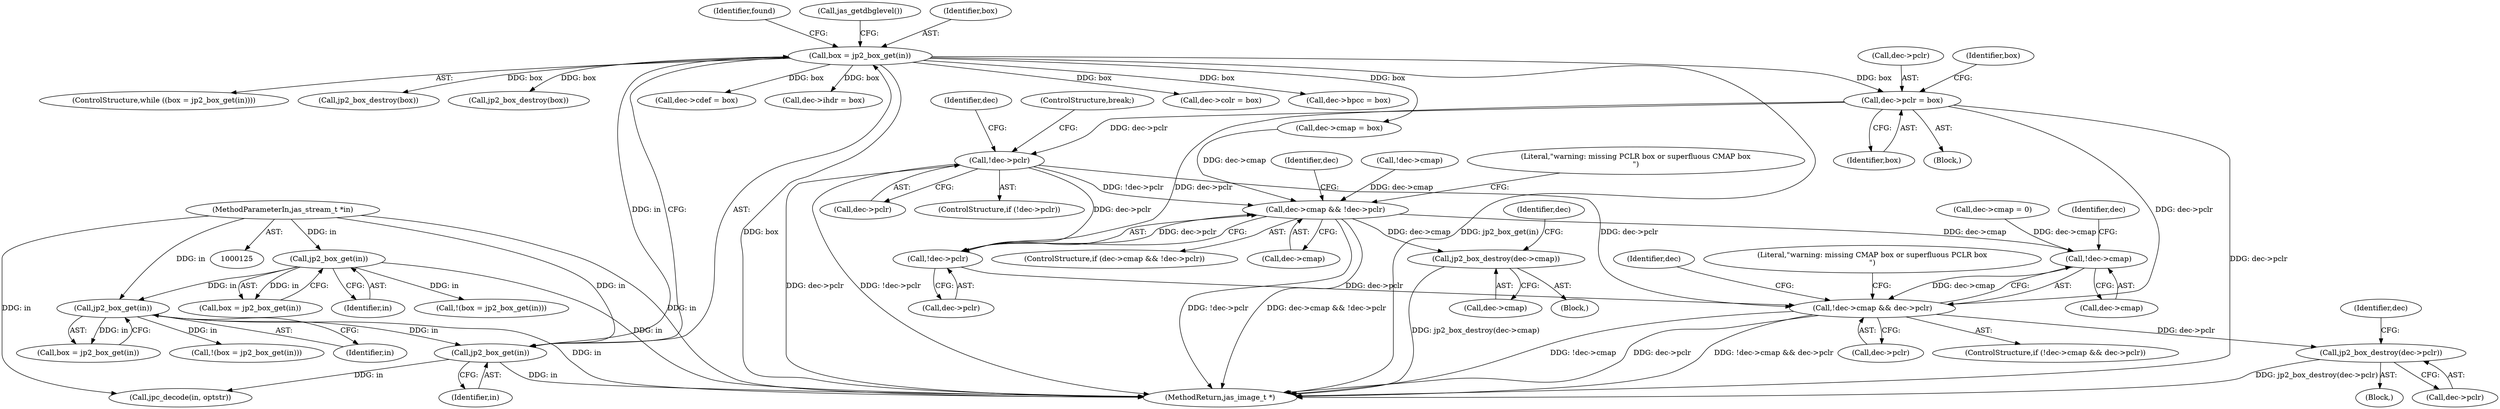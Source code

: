 digraph "0_jasper_e24bdc716c3327b067c551bc6cfb97fd2370358d_0@pointer" {
"1000311" [label="(Call,dec->pclr = box)"];
"1000229" [label="(Call,box = jp2_box_get(in))"];
"1000231" [label="(Call,jp2_box_get(in))"];
"1000206" [label="(Call,jp2_box_get(in))"];
"1000167" [label="(Call,jp2_box_get(in))"];
"1000126" [label="(MethodParameterIn,jas_stream_t *in)"];
"1000306" [label="(Call,!dec->pclr)"];
"1000679" [label="(Call,dec->cmap && !dec->pclr)"];
"1000690" [label="(Call,jp2_box_destroy(dec->cmap))"];
"1000701" [label="(Call,!dec->cmap)"];
"1000700" [label="(Call,!dec->cmap && dec->pclr)"];
"1000711" [label="(Call,jp2_box_destroy(dec->pclr))"];
"1000683" [label="(Call,!dec->pclr)"];
"1000204" [label="(Call,box = jp2_box_get(in))"];
"1000311" [label="(Call,dec->pclr = box)"];
"1000164" [label="(Call,!(box = jp2_box_get(in)))"];
"1000165" [label="(Call,box = jp2_box_get(in))"];
"1000678" [label="(ControlStructure,if (dec->cmap && !dec->pclr))"];
"1000701" [label="(Call,!dec->cmap)"];
"1000717" [label="(Identifier,dec)"];
"1000229" [label="(Call,box = jp2_box_get(in))"];
"1000696" [label="(Identifier,dec)"];
"1000343" [label="(Call,dec->colr = box)"];
"1000203" [label="(Call,!(box = jp2_box_get(in)))"];
"1000366" [label="(Identifier,found)"];
"1000315" [label="(Identifier,box)"];
"1000684" [label="(Call,dec->pclr)"];
"1000712" [label="(Call,dec->pclr)"];
"1000683" [label="(Call,!dec->pclr)"];
"1000710" [label="(Literal,\"warning: missing CMAP box or superfluous PCLR box\n\")"];
"1000236" [label="(Call,jas_getdbglevel())"];
"1000306" [label="(Call,!dec->pclr)"];
"1000279" [label="(Call,dec->bpcc = box)"];
"1000722" [label="(Identifier,dec)"];
"1000228" [label="(ControlStructure,while ((box = jp2_box_get(in))))"];
"1000702" [label="(Call,dec->cmap)"];
"1000310" [label="(Block,)"];
"1000703" [label="(Identifier,dec)"];
"1000355" [label="(Call,jp2_box_destroy(box))"];
"1000691" [label="(Call,dec->cmap)"];
"1000317" [label="(Identifier,box)"];
"1001256" [label="(Call,jp2_box_destroy(box))"];
"1000312" [label="(Call,dec->pclr)"];
"1000207" [label="(Identifier,in)"];
"1000680" [label="(Call,dec->cmap)"];
"1001265" [label="(MethodReturn,jas_image_t *)"];
"1000319" [label="(ControlStructure,break;)"];
"1000167" [label="(Call,jp2_box_get(in))"];
"1000706" [label="(Identifier,dec)"];
"1000295" [label="(Call,dec->cdef = box)"];
"1000126" [label="(MethodParameterIn,jas_stream_t *in)"];
"1000377" [label="(Call,jpc_decode(in, optstr))"];
"1000263" [label="(Call,dec->ihdr = box)"];
"1000690" [label="(Call,jp2_box_destroy(dec->cmap))"];
"1000705" [label="(Call,dec->pclr)"];
"1000231" [label="(Call,jp2_box_get(in))"];
"1000694" [label="(Call,dec->cmap = 0)"];
"1000711" [label="(Call,jp2_box_destroy(dec->pclr))"];
"1000700" [label="(Call,!dec->cmap && dec->pclr)"];
"1000307" [label="(Call,dec->pclr)"];
"1000206" [label="(Call,jp2_box_get(in))"];
"1000699" [label="(ControlStructure,if (!dec->cmap && dec->pclr))"];
"1000313" [label="(Identifier,dec)"];
"1000679" [label="(Call,dec->cmap && !dec->pclr)"];
"1000687" [label="(Block,)"];
"1000230" [label="(Identifier,box)"];
"1000168" [label="(Identifier,in)"];
"1000305" [label="(ControlStructure,if (!dec->pclr))"];
"1000327" [label="(Call,dec->cmap = box)"];
"1000322" [label="(Call,!dec->cmap)"];
"1000708" [label="(Block,)"];
"1000232" [label="(Identifier,in)"];
"1000689" [label="(Literal,\"warning: missing PCLR box or superfluous CMAP box\n\")"];
"1000311" -> "1000310"  [label="AST: "];
"1000311" -> "1000315"  [label="CFG: "];
"1000312" -> "1000311"  [label="AST: "];
"1000315" -> "1000311"  [label="AST: "];
"1000317" -> "1000311"  [label="CFG: "];
"1000311" -> "1001265"  [label="DDG: dec->pclr"];
"1000311" -> "1000306"  [label="DDG: dec->pclr"];
"1000229" -> "1000311"  [label="DDG: box"];
"1000311" -> "1000683"  [label="DDG: dec->pclr"];
"1000311" -> "1000700"  [label="DDG: dec->pclr"];
"1000229" -> "1000228"  [label="AST: "];
"1000229" -> "1000231"  [label="CFG: "];
"1000230" -> "1000229"  [label="AST: "];
"1000231" -> "1000229"  [label="AST: "];
"1000236" -> "1000229"  [label="CFG: "];
"1000366" -> "1000229"  [label="CFG: "];
"1000229" -> "1001265"  [label="DDG: jp2_box_get(in)"];
"1000229" -> "1001265"  [label="DDG: box"];
"1000231" -> "1000229"  [label="DDG: in"];
"1000229" -> "1000263"  [label="DDG: box"];
"1000229" -> "1000279"  [label="DDG: box"];
"1000229" -> "1000295"  [label="DDG: box"];
"1000229" -> "1000327"  [label="DDG: box"];
"1000229" -> "1000343"  [label="DDG: box"];
"1000229" -> "1000355"  [label="DDG: box"];
"1000229" -> "1001256"  [label="DDG: box"];
"1000231" -> "1000232"  [label="CFG: "];
"1000232" -> "1000231"  [label="AST: "];
"1000231" -> "1001265"  [label="DDG: in"];
"1000206" -> "1000231"  [label="DDG: in"];
"1000126" -> "1000231"  [label="DDG: in"];
"1000231" -> "1000377"  [label="DDG: in"];
"1000206" -> "1000204"  [label="AST: "];
"1000206" -> "1000207"  [label="CFG: "];
"1000207" -> "1000206"  [label="AST: "];
"1000204" -> "1000206"  [label="CFG: "];
"1000206" -> "1001265"  [label="DDG: in"];
"1000206" -> "1000203"  [label="DDG: in"];
"1000206" -> "1000204"  [label="DDG: in"];
"1000167" -> "1000206"  [label="DDG: in"];
"1000126" -> "1000206"  [label="DDG: in"];
"1000167" -> "1000165"  [label="AST: "];
"1000167" -> "1000168"  [label="CFG: "];
"1000168" -> "1000167"  [label="AST: "];
"1000165" -> "1000167"  [label="CFG: "];
"1000167" -> "1001265"  [label="DDG: in"];
"1000167" -> "1000164"  [label="DDG: in"];
"1000167" -> "1000165"  [label="DDG: in"];
"1000126" -> "1000167"  [label="DDG: in"];
"1000126" -> "1000125"  [label="AST: "];
"1000126" -> "1001265"  [label="DDG: in"];
"1000126" -> "1000377"  [label="DDG: in"];
"1000306" -> "1000305"  [label="AST: "];
"1000306" -> "1000307"  [label="CFG: "];
"1000307" -> "1000306"  [label="AST: "];
"1000313" -> "1000306"  [label="CFG: "];
"1000319" -> "1000306"  [label="CFG: "];
"1000306" -> "1001265"  [label="DDG: dec->pclr"];
"1000306" -> "1001265"  [label="DDG: !dec->pclr"];
"1000306" -> "1000679"  [label="DDG: !dec->pclr"];
"1000306" -> "1000683"  [label="DDG: dec->pclr"];
"1000306" -> "1000700"  [label="DDG: dec->pclr"];
"1000679" -> "1000678"  [label="AST: "];
"1000679" -> "1000680"  [label="CFG: "];
"1000679" -> "1000683"  [label="CFG: "];
"1000680" -> "1000679"  [label="AST: "];
"1000683" -> "1000679"  [label="AST: "];
"1000689" -> "1000679"  [label="CFG: "];
"1000703" -> "1000679"  [label="CFG: "];
"1000679" -> "1001265"  [label="DDG: !dec->pclr"];
"1000679" -> "1001265"  [label="DDG: dec->cmap && !dec->pclr"];
"1000327" -> "1000679"  [label="DDG: dec->cmap"];
"1000322" -> "1000679"  [label="DDG: dec->cmap"];
"1000683" -> "1000679"  [label="DDG: dec->pclr"];
"1000679" -> "1000690"  [label="DDG: dec->cmap"];
"1000679" -> "1000701"  [label="DDG: dec->cmap"];
"1000690" -> "1000687"  [label="AST: "];
"1000690" -> "1000691"  [label="CFG: "];
"1000691" -> "1000690"  [label="AST: "];
"1000696" -> "1000690"  [label="CFG: "];
"1000690" -> "1001265"  [label="DDG: jp2_box_destroy(dec->cmap)"];
"1000701" -> "1000700"  [label="AST: "];
"1000701" -> "1000702"  [label="CFG: "];
"1000702" -> "1000701"  [label="AST: "];
"1000706" -> "1000701"  [label="CFG: "];
"1000700" -> "1000701"  [label="CFG: "];
"1000701" -> "1000700"  [label="DDG: dec->cmap"];
"1000694" -> "1000701"  [label="DDG: dec->cmap"];
"1000700" -> "1000699"  [label="AST: "];
"1000700" -> "1000705"  [label="CFG: "];
"1000705" -> "1000700"  [label="AST: "];
"1000710" -> "1000700"  [label="CFG: "];
"1000722" -> "1000700"  [label="CFG: "];
"1000700" -> "1001265"  [label="DDG: !dec->cmap && dec->pclr"];
"1000700" -> "1001265"  [label="DDG: !dec->cmap"];
"1000700" -> "1001265"  [label="DDG: dec->pclr"];
"1000683" -> "1000700"  [label="DDG: dec->pclr"];
"1000700" -> "1000711"  [label="DDG: dec->pclr"];
"1000711" -> "1000708"  [label="AST: "];
"1000711" -> "1000712"  [label="CFG: "];
"1000712" -> "1000711"  [label="AST: "];
"1000717" -> "1000711"  [label="CFG: "];
"1000711" -> "1001265"  [label="DDG: jp2_box_destroy(dec->pclr)"];
"1000683" -> "1000684"  [label="CFG: "];
"1000684" -> "1000683"  [label="AST: "];
}
